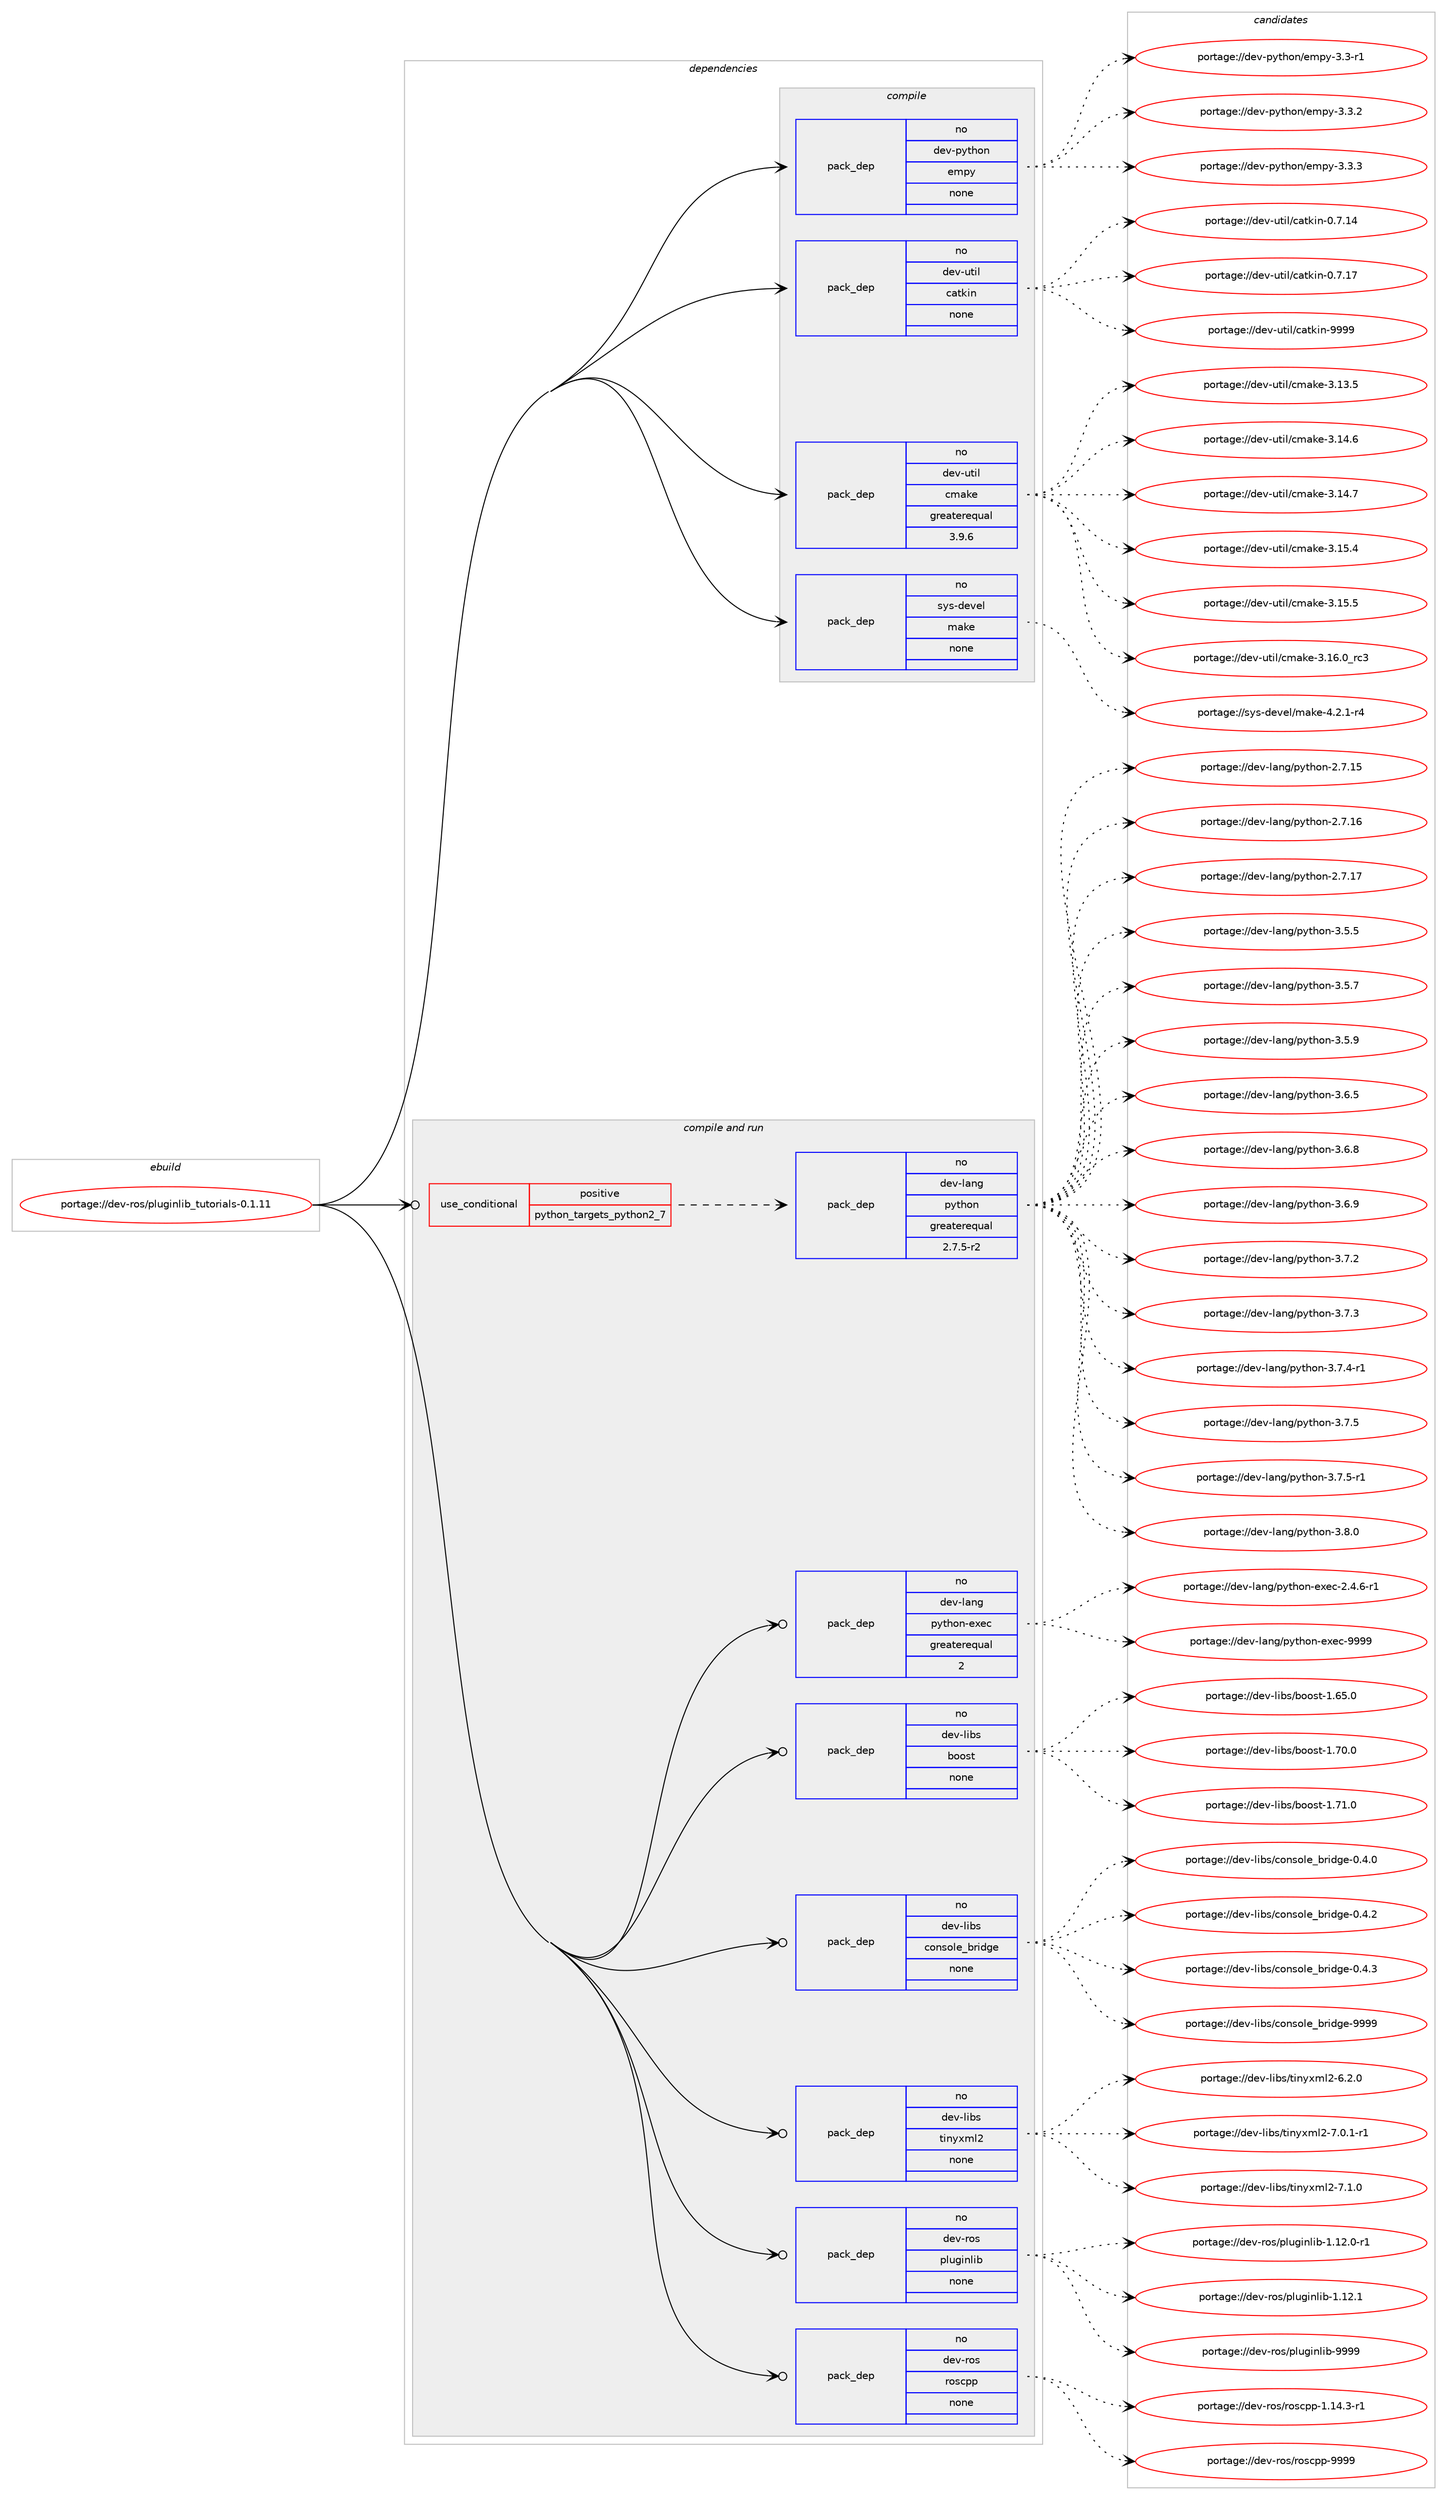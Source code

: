 digraph prolog {

# *************
# Graph options
# *************

newrank=true;
concentrate=true;
compound=true;
graph [rankdir=LR,fontname=Helvetica,fontsize=10,ranksep=1.5];#, ranksep=2.5, nodesep=0.2];
edge  [arrowhead=vee];
node  [fontname=Helvetica,fontsize=10];

# **********
# The ebuild
# **********

subgraph cluster_leftcol {
color=gray;
rank=same;
label=<<i>ebuild</i>>;
id [label="portage://dev-ros/pluginlib_tutorials-0.1.11", color=red, width=4, href="../dev-ros/pluginlib_tutorials-0.1.11.svg"];
}

# ****************
# The dependencies
# ****************

subgraph cluster_midcol {
color=gray;
label=<<i>dependencies</i>>;
subgraph cluster_compile {
fillcolor="#eeeeee";
style=filled;
label=<<i>compile</i>>;
subgraph pack146222 {
dependency193092 [label=<<TABLE BORDER="0" CELLBORDER="1" CELLSPACING="0" CELLPADDING="4" WIDTH="220"><TR><TD ROWSPAN="6" CELLPADDING="30">pack_dep</TD></TR><TR><TD WIDTH="110">no</TD></TR><TR><TD>dev-python</TD></TR><TR><TD>empy</TD></TR><TR><TD>none</TD></TR><TR><TD></TD></TR></TABLE>>, shape=none, color=blue];
}
id:e -> dependency193092:w [weight=20,style="solid",arrowhead="vee"];
subgraph pack146223 {
dependency193093 [label=<<TABLE BORDER="0" CELLBORDER="1" CELLSPACING="0" CELLPADDING="4" WIDTH="220"><TR><TD ROWSPAN="6" CELLPADDING="30">pack_dep</TD></TR><TR><TD WIDTH="110">no</TD></TR><TR><TD>dev-util</TD></TR><TR><TD>catkin</TD></TR><TR><TD>none</TD></TR><TR><TD></TD></TR></TABLE>>, shape=none, color=blue];
}
id:e -> dependency193093:w [weight=20,style="solid",arrowhead="vee"];
subgraph pack146224 {
dependency193094 [label=<<TABLE BORDER="0" CELLBORDER="1" CELLSPACING="0" CELLPADDING="4" WIDTH="220"><TR><TD ROWSPAN="6" CELLPADDING="30">pack_dep</TD></TR><TR><TD WIDTH="110">no</TD></TR><TR><TD>dev-util</TD></TR><TR><TD>cmake</TD></TR><TR><TD>greaterequal</TD></TR><TR><TD>3.9.6</TD></TR></TABLE>>, shape=none, color=blue];
}
id:e -> dependency193094:w [weight=20,style="solid",arrowhead="vee"];
subgraph pack146225 {
dependency193095 [label=<<TABLE BORDER="0" CELLBORDER="1" CELLSPACING="0" CELLPADDING="4" WIDTH="220"><TR><TD ROWSPAN="6" CELLPADDING="30">pack_dep</TD></TR><TR><TD WIDTH="110">no</TD></TR><TR><TD>sys-devel</TD></TR><TR><TD>make</TD></TR><TR><TD>none</TD></TR><TR><TD></TD></TR></TABLE>>, shape=none, color=blue];
}
id:e -> dependency193095:w [weight=20,style="solid",arrowhead="vee"];
}
subgraph cluster_compileandrun {
fillcolor="#eeeeee";
style=filled;
label=<<i>compile and run</i>>;
subgraph cond43440 {
dependency193096 [label=<<TABLE BORDER="0" CELLBORDER="1" CELLSPACING="0" CELLPADDING="4"><TR><TD ROWSPAN="3" CELLPADDING="10">use_conditional</TD></TR><TR><TD>positive</TD></TR><TR><TD>python_targets_python2_7</TD></TR></TABLE>>, shape=none, color=red];
subgraph pack146226 {
dependency193097 [label=<<TABLE BORDER="0" CELLBORDER="1" CELLSPACING="0" CELLPADDING="4" WIDTH="220"><TR><TD ROWSPAN="6" CELLPADDING="30">pack_dep</TD></TR><TR><TD WIDTH="110">no</TD></TR><TR><TD>dev-lang</TD></TR><TR><TD>python</TD></TR><TR><TD>greaterequal</TD></TR><TR><TD>2.7.5-r2</TD></TR></TABLE>>, shape=none, color=blue];
}
dependency193096:e -> dependency193097:w [weight=20,style="dashed",arrowhead="vee"];
}
id:e -> dependency193096:w [weight=20,style="solid",arrowhead="odotvee"];
subgraph pack146227 {
dependency193098 [label=<<TABLE BORDER="0" CELLBORDER="1" CELLSPACING="0" CELLPADDING="4" WIDTH="220"><TR><TD ROWSPAN="6" CELLPADDING="30">pack_dep</TD></TR><TR><TD WIDTH="110">no</TD></TR><TR><TD>dev-lang</TD></TR><TR><TD>python-exec</TD></TR><TR><TD>greaterequal</TD></TR><TR><TD>2</TD></TR></TABLE>>, shape=none, color=blue];
}
id:e -> dependency193098:w [weight=20,style="solid",arrowhead="odotvee"];
subgraph pack146228 {
dependency193099 [label=<<TABLE BORDER="0" CELLBORDER="1" CELLSPACING="0" CELLPADDING="4" WIDTH="220"><TR><TD ROWSPAN="6" CELLPADDING="30">pack_dep</TD></TR><TR><TD WIDTH="110">no</TD></TR><TR><TD>dev-libs</TD></TR><TR><TD>boost</TD></TR><TR><TD>none</TD></TR><TR><TD></TD></TR></TABLE>>, shape=none, color=blue];
}
id:e -> dependency193099:w [weight=20,style="solid",arrowhead="odotvee"];
subgraph pack146229 {
dependency193100 [label=<<TABLE BORDER="0" CELLBORDER="1" CELLSPACING="0" CELLPADDING="4" WIDTH="220"><TR><TD ROWSPAN="6" CELLPADDING="30">pack_dep</TD></TR><TR><TD WIDTH="110">no</TD></TR><TR><TD>dev-libs</TD></TR><TR><TD>console_bridge</TD></TR><TR><TD>none</TD></TR><TR><TD></TD></TR></TABLE>>, shape=none, color=blue];
}
id:e -> dependency193100:w [weight=20,style="solid",arrowhead="odotvee"];
subgraph pack146230 {
dependency193101 [label=<<TABLE BORDER="0" CELLBORDER="1" CELLSPACING="0" CELLPADDING="4" WIDTH="220"><TR><TD ROWSPAN="6" CELLPADDING="30">pack_dep</TD></TR><TR><TD WIDTH="110">no</TD></TR><TR><TD>dev-libs</TD></TR><TR><TD>tinyxml2</TD></TR><TR><TD>none</TD></TR><TR><TD></TD></TR></TABLE>>, shape=none, color=blue];
}
id:e -> dependency193101:w [weight=20,style="solid",arrowhead="odotvee"];
subgraph pack146231 {
dependency193102 [label=<<TABLE BORDER="0" CELLBORDER="1" CELLSPACING="0" CELLPADDING="4" WIDTH="220"><TR><TD ROWSPAN="6" CELLPADDING="30">pack_dep</TD></TR><TR><TD WIDTH="110">no</TD></TR><TR><TD>dev-ros</TD></TR><TR><TD>pluginlib</TD></TR><TR><TD>none</TD></TR><TR><TD></TD></TR></TABLE>>, shape=none, color=blue];
}
id:e -> dependency193102:w [weight=20,style="solid",arrowhead="odotvee"];
subgraph pack146232 {
dependency193103 [label=<<TABLE BORDER="0" CELLBORDER="1" CELLSPACING="0" CELLPADDING="4" WIDTH="220"><TR><TD ROWSPAN="6" CELLPADDING="30">pack_dep</TD></TR><TR><TD WIDTH="110">no</TD></TR><TR><TD>dev-ros</TD></TR><TR><TD>roscpp</TD></TR><TR><TD>none</TD></TR><TR><TD></TD></TR></TABLE>>, shape=none, color=blue];
}
id:e -> dependency193103:w [weight=20,style="solid",arrowhead="odotvee"];
}
subgraph cluster_run {
fillcolor="#eeeeee";
style=filled;
label=<<i>run</i>>;
}
}

# **************
# The candidates
# **************

subgraph cluster_choices {
rank=same;
color=gray;
label=<<i>candidates</i>>;

subgraph choice146222 {
color=black;
nodesep=1;
choiceportage1001011184511212111610411111047101109112121455146514511449 [label="portage://dev-python/empy-3.3-r1", color=red, width=4,href="../dev-python/empy-3.3-r1.svg"];
choiceportage1001011184511212111610411111047101109112121455146514650 [label="portage://dev-python/empy-3.3.2", color=red, width=4,href="../dev-python/empy-3.3.2.svg"];
choiceportage1001011184511212111610411111047101109112121455146514651 [label="portage://dev-python/empy-3.3.3", color=red, width=4,href="../dev-python/empy-3.3.3.svg"];
dependency193092:e -> choiceportage1001011184511212111610411111047101109112121455146514511449:w [style=dotted,weight="100"];
dependency193092:e -> choiceportage1001011184511212111610411111047101109112121455146514650:w [style=dotted,weight="100"];
dependency193092:e -> choiceportage1001011184511212111610411111047101109112121455146514651:w [style=dotted,weight="100"];
}
subgraph choice146223 {
color=black;
nodesep=1;
choiceportage1001011184511711610510847999711610710511045484655464952 [label="portage://dev-util/catkin-0.7.14", color=red, width=4,href="../dev-util/catkin-0.7.14.svg"];
choiceportage1001011184511711610510847999711610710511045484655464955 [label="portage://dev-util/catkin-0.7.17", color=red, width=4,href="../dev-util/catkin-0.7.17.svg"];
choiceportage100101118451171161051084799971161071051104557575757 [label="portage://dev-util/catkin-9999", color=red, width=4,href="../dev-util/catkin-9999.svg"];
dependency193093:e -> choiceportage1001011184511711610510847999711610710511045484655464952:w [style=dotted,weight="100"];
dependency193093:e -> choiceportage1001011184511711610510847999711610710511045484655464955:w [style=dotted,weight="100"];
dependency193093:e -> choiceportage100101118451171161051084799971161071051104557575757:w [style=dotted,weight="100"];
}
subgraph choice146224 {
color=black;
nodesep=1;
choiceportage1001011184511711610510847991099710710145514649514653 [label="portage://dev-util/cmake-3.13.5", color=red, width=4,href="../dev-util/cmake-3.13.5.svg"];
choiceportage1001011184511711610510847991099710710145514649524654 [label="portage://dev-util/cmake-3.14.6", color=red, width=4,href="../dev-util/cmake-3.14.6.svg"];
choiceportage1001011184511711610510847991099710710145514649524655 [label="portage://dev-util/cmake-3.14.7", color=red, width=4,href="../dev-util/cmake-3.14.7.svg"];
choiceportage1001011184511711610510847991099710710145514649534652 [label="portage://dev-util/cmake-3.15.4", color=red, width=4,href="../dev-util/cmake-3.15.4.svg"];
choiceportage1001011184511711610510847991099710710145514649534653 [label="portage://dev-util/cmake-3.15.5", color=red, width=4,href="../dev-util/cmake-3.15.5.svg"];
choiceportage1001011184511711610510847991099710710145514649544648951149951 [label="portage://dev-util/cmake-3.16.0_rc3", color=red, width=4,href="../dev-util/cmake-3.16.0_rc3.svg"];
dependency193094:e -> choiceportage1001011184511711610510847991099710710145514649514653:w [style=dotted,weight="100"];
dependency193094:e -> choiceportage1001011184511711610510847991099710710145514649524654:w [style=dotted,weight="100"];
dependency193094:e -> choiceportage1001011184511711610510847991099710710145514649524655:w [style=dotted,weight="100"];
dependency193094:e -> choiceportage1001011184511711610510847991099710710145514649534652:w [style=dotted,weight="100"];
dependency193094:e -> choiceportage1001011184511711610510847991099710710145514649534653:w [style=dotted,weight="100"];
dependency193094:e -> choiceportage1001011184511711610510847991099710710145514649544648951149951:w [style=dotted,weight="100"];
}
subgraph choice146225 {
color=black;
nodesep=1;
choiceportage1151211154510010111810110847109971071014552465046494511452 [label="portage://sys-devel/make-4.2.1-r4", color=red, width=4,href="../sys-devel/make-4.2.1-r4.svg"];
dependency193095:e -> choiceportage1151211154510010111810110847109971071014552465046494511452:w [style=dotted,weight="100"];
}
subgraph choice146226 {
color=black;
nodesep=1;
choiceportage10010111845108971101034711212111610411111045504655464953 [label="portage://dev-lang/python-2.7.15", color=red, width=4,href="../dev-lang/python-2.7.15.svg"];
choiceportage10010111845108971101034711212111610411111045504655464954 [label="portage://dev-lang/python-2.7.16", color=red, width=4,href="../dev-lang/python-2.7.16.svg"];
choiceportage10010111845108971101034711212111610411111045504655464955 [label="portage://dev-lang/python-2.7.17", color=red, width=4,href="../dev-lang/python-2.7.17.svg"];
choiceportage100101118451089711010347112121116104111110455146534653 [label="portage://dev-lang/python-3.5.5", color=red, width=4,href="../dev-lang/python-3.5.5.svg"];
choiceportage100101118451089711010347112121116104111110455146534655 [label="portage://dev-lang/python-3.5.7", color=red, width=4,href="../dev-lang/python-3.5.7.svg"];
choiceportage100101118451089711010347112121116104111110455146534657 [label="portage://dev-lang/python-3.5.9", color=red, width=4,href="../dev-lang/python-3.5.9.svg"];
choiceportage100101118451089711010347112121116104111110455146544653 [label="portage://dev-lang/python-3.6.5", color=red, width=4,href="../dev-lang/python-3.6.5.svg"];
choiceportage100101118451089711010347112121116104111110455146544656 [label="portage://dev-lang/python-3.6.8", color=red, width=4,href="../dev-lang/python-3.6.8.svg"];
choiceportage100101118451089711010347112121116104111110455146544657 [label="portage://dev-lang/python-3.6.9", color=red, width=4,href="../dev-lang/python-3.6.9.svg"];
choiceportage100101118451089711010347112121116104111110455146554650 [label="portage://dev-lang/python-3.7.2", color=red, width=4,href="../dev-lang/python-3.7.2.svg"];
choiceportage100101118451089711010347112121116104111110455146554651 [label="portage://dev-lang/python-3.7.3", color=red, width=4,href="../dev-lang/python-3.7.3.svg"];
choiceportage1001011184510897110103471121211161041111104551465546524511449 [label="portage://dev-lang/python-3.7.4-r1", color=red, width=4,href="../dev-lang/python-3.7.4-r1.svg"];
choiceportage100101118451089711010347112121116104111110455146554653 [label="portage://dev-lang/python-3.7.5", color=red, width=4,href="../dev-lang/python-3.7.5.svg"];
choiceportage1001011184510897110103471121211161041111104551465546534511449 [label="portage://dev-lang/python-3.7.5-r1", color=red, width=4,href="../dev-lang/python-3.7.5-r1.svg"];
choiceportage100101118451089711010347112121116104111110455146564648 [label="portage://dev-lang/python-3.8.0", color=red, width=4,href="../dev-lang/python-3.8.0.svg"];
dependency193097:e -> choiceportage10010111845108971101034711212111610411111045504655464953:w [style=dotted,weight="100"];
dependency193097:e -> choiceportage10010111845108971101034711212111610411111045504655464954:w [style=dotted,weight="100"];
dependency193097:e -> choiceportage10010111845108971101034711212111610411111045504655464955:w [style=dotted,weight="100"];
dependency193097:e -> choiceportage100101118451089711010347112121116104111110455146534653:w [style=dotted,weight="100"];
dependency193097:e -> choiceportage100101118451089711010347112121116104111110455146534655:w [style=dotted,weight="100"];
dependency193097:e -> choiceportage100101118451089711010347112121116104111110455146534657:w [style=dotted,weight="100"];
dependency193097:e -> choiceportage100101118451089711010347112121116104111110455146544653:w [style=dotted,weight="100"];
dependency193097:e -> choiceportage100101118451089711010347112121116104111110455146544656:w [style=dotted,weight="100"];
dependency193097:e -> choiceportage100101118451089711010347112121116104111110455146544657:w [style=dotted,weight="100"];
dependency193097:e -> choiceportage100101118451089711010347112121116104111110455146554650:w [style=dotted,weight="100"];
dependency193097:e -> choiceportage100101118451089711010347112121116104111110455146554651:w [style=dotted,weight="100"];
dependency193097:e -> choiceportage1001011184510897110103471121211161041111104551465546524511449:w [style=dotted,weight="100"];
dependency193097:e -> choiceportage100101118451089711010347112121116104111110455146554653:w [style=dotted,weight="100"];
dependency193097:e -> choiceportage1001011184510897110103471121211161041111104551465546534511449:w [style=dotted,weight="100"];
dependency193097:e -> choiceportage100101118451089711010347112121116104111110455146564648:w [style=dotted,weight="100"];
}
subgraph choice146227 {
color=black;
nodesep=1;
choiceportage10010111845108971101034711212111610411111045101120101994550465246544511449 [label="portage://dev-lang/python-exec-2.4.6-r1", color=red, width=4,href="../dev-lang/python-exec-2.4.6-r1.svg"];
choiceportage10010111845108971101034711212111610411111045101120101994557575757 [label="portage://dev-lang/python-exec-9999", color=red, width=4,href="../dev-lang/python-exec-9999.svg"];
dependency193098:e -> choiceportage10010111845108971101034711212111610411111045101120101994550465246544511449:w [style=dotted,weight="100"];
dependency193098:e -> choiceportage10010111845108971101034711212111610411111045101120101994557575757:w [style=dotted,weight="100"];
}
subgraph choice146228 {
color=black;
nodesep=1;
choiceportage1001011184510810598115479811111111511645494654534648 [label="portage://dev-libs/boost-1.65.0", color=red, width=4,href="../dev-libs/boost-1.65.0.svg"];
choiceportage1001011184510810598115479811111111511645494655484648 [label="portage://dev-libs/boost-1.70.0", color=red, width=4,href="../dev-libs/boost-1.70.0.svg"];
choiceportage1001011184510810598115479811111111511645494655494648 [label="portage://dev-libs/boost-1.71.0", color=red, width=4,href="../dev-libs/boost-1.71.0.svg"];
dependency193099:e -> choiceportage1001011184510810598115479811111111511645494654534648:w [style=dotted,weight="100"];
dependency193099:e -> choiceportage1001011184510810598115479811111111511645494655484648:w [style=dotted,weight="100"];
dependency193099:e -> choiceportage1001011184510810598115479811111111511645494655494648:w [style=dotted,weight="100"];
}
subgraph choice146229 {
color=black;
nodesep=1;
choiceportage100101118451081059811547991111101151111081019598114105100103101454846524648 [label="portage://dev-libs/console_bridge-0.4.0", color=red, width=4,href="../dev-libs/console_bridge-0.4.0.svg"];
choiceportage100101118451081059811547991111101151111081019598114105100103101454846524650 [label="portage://dev-libs/console_bridge-0.4.2", color=red, width=4,href="../dev-libs/console_bridge-0.4.2.svg"];
choiceportage100101118451081059811547991111101151111081019598114105100103101454846524651 [label="portage://dev-libs/console_bridge-0.4.3", color=red, width=4,href="../dev-libs/console_bridge-0.4.3.svg"];
choiceportage1001011184510810598115479911111011511110810195981141051001031014557575757 [label="portage://dev-libs/console_bridge-9999", color=red, width=4,href="../dev-libs/console_bridge-9999.svg"];
dependency193100:e -> choiceportage100101118451081059811547991111101151111081019598114105100103101454846524648:w [style=dotted,weight="100"];
dependency193100:e -> choiceportage100101118451081059811547991111101151111081019598114105100103101454846524650:w [style=dotted,weight="100"];
dependency193100:e -> choiceportage100101118451081059811547991111101151111081019598114105100103101454846524651:w [style=dotted,weight="100"];
dependency193100:e -> choiceportage1001011184510810598115479911111011511110810195981141051001031014557575757:w [style=dotted,weight="100"];
}
subgraph choice146230 {
color=black;
nodesep=1;
choiceportage10010111845108105981154711610511012112010910850455446504648 [label="portage://dev-libs/tinyxml2-6.2.0", color=red, width=4,href="../dev-libs/tinyxml2-6.2.0.svg"];
choiceportage100101118451081059811547116105110121120109108504555464846494511449 [label="portage://dev-libs/tinyxml2-7.0.1-r1", color=red, width=4,href="../dev-libs/tinyxml2-7.0.1-r1.svg"];
choiceportage10010111845108105981154711610511012112010910850455546494648 [label="portage://dev-libs/tinyxml2-7.1.0", color=red, width=4,href="../dev-libs/tinyxml2-7.1.0.svg"];
dependency193101:e -> choiceportage10010111845108105981154711610511012112010910850455446504648:w [style=dotted,weight="100"];
dependency193101:e -> choiceportage100101118451081059811547116105110121120109108504555464846494511449:w [style=dotted,weight="100"];
dependency193101:e -> choiceportage10010111845108105981154711610511012112010910850455546494648:w [style=dotted,weight="100"];
}
subgraph choice146231 {
color=black;
nodesep=1;
choiceportage100101118451141111154711210811710310511010810598454946495046484511449 [label="portage://dev-ros/pluginlib-1.12.0-r1", color=red, width=4,href="../dev-ros/pluginlib-1.12.0-r1.svg"];
choiceportage10010111845114111115471121081171031051101081059845494649504649 [label="portage://dev-ros/pluginlib-1.12.1", color=red, width=4,href="../dev-ros/pluginlib-1.12.1.svg"];
choiceportage1001011184511411111547112108117103105110108105984557575757 [label="portage://dev-ros/pluginlib-9999", color=red, width=4,href="../dev-ros/pluginlib-9999.svg"];
dependency193102:e -> choiceportage100101118451141111154711210811710310511010810598454946495046484511449:w [style=dotted,weight="100"];
dependency193102:e -> choiceportage10010111845114111115471121081171031051101081059845494649504649:w [style=dotted,weight="100"];
dependency193102:e -> choiceportage1001011184511411111547112108117103105110108105984557575757:w [style=dotted,weight="100"];
}
subgraph choice146232 {
color=black;
nodesep=1;
choiceportage100101118451141111154711411111599112112454946495246514511449 [label="portage://dev-ros/roscpp-1.14.3-r1", color=red, width=4,href="../dev-ros/roscpp-1.14.3-r1.svg"];
choiceportage1001011184511411111547114111115991121124557575757 [label="portage://dev-ros/roscpp-9999", color=red, width=4,href="../dev-ros/roscpp-9999.svg"];
dependency193103:e -> choiceportage100101118451141111154711411111599112112454946495246514511449:w [style=dotted,weight="100"];
dependency193103:e -> choiceportage1001011184511411111547114111115991121124557575757:w [style=dotted,weight="100"];
}
}

}
